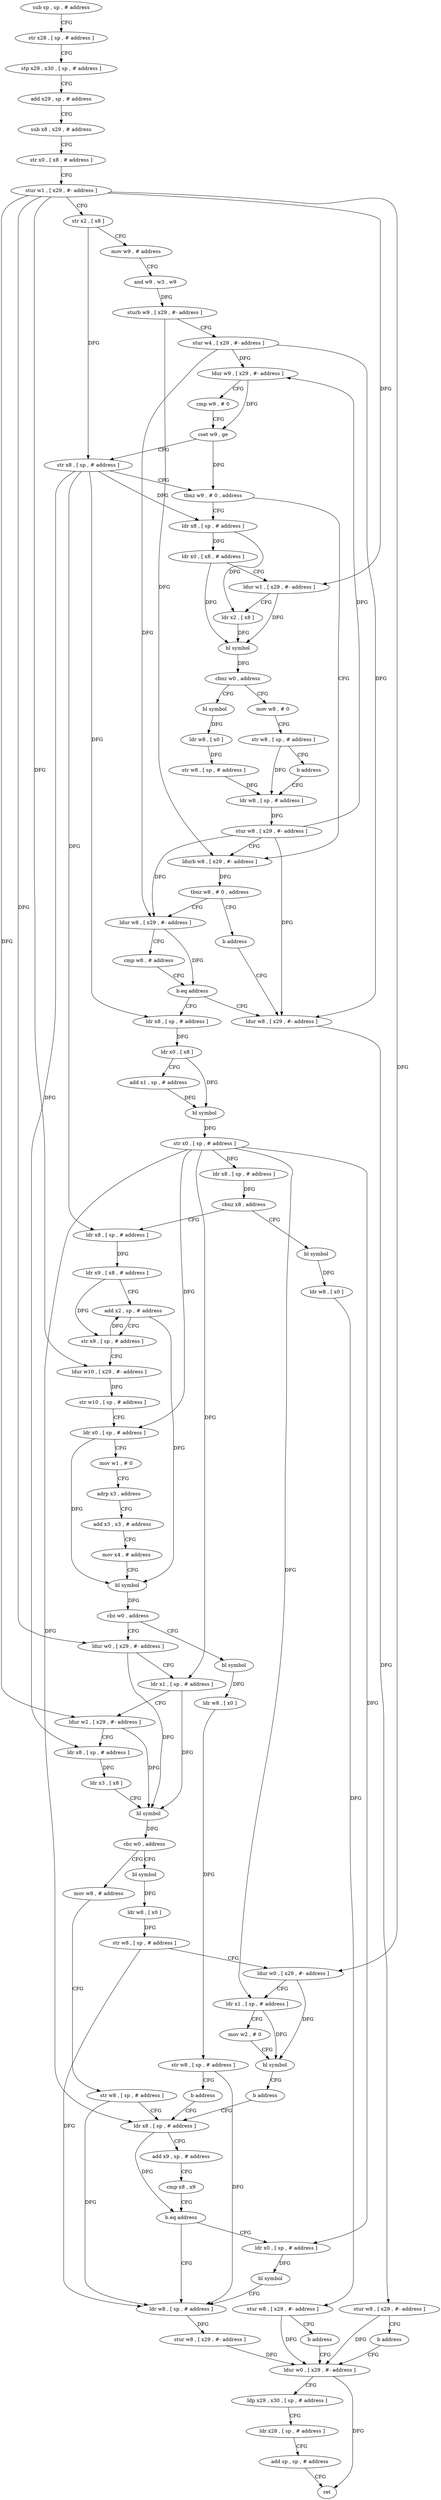 digraph "func" {
"4245232" [label = "sub sp , sp , # address" ]
"4245236" [label = "str x28 , [ sp , # address ]" ]
"4245240" [label = "stp x29 , x30 , [ sp , # address ]" ]
"4245244" [label = "add x29 , sp , # address" ]
"4245248" [label = "sub x8 , x29 , # address" ]
"4245252" [label = "str x0 , [ x8 , # address ]" ]
"4245256" [label = "stur w1 , [ x29 , #- address ]" ]
"4245260" [label = "str x2 , [ x8 ]" ]
"4245264" [label = "mov w9 , # address" ]
"4245268" [label = "and w9 , w3 , w9" ]
"4245272" [label = "sturb w9 , [ x29 , #- address ]" ]
"4245276" [label = "stur w4 , [ x29 , #- address ]" ]
"4245280" [label = "ldur w9 , [ x29 , #- address ]" ]
"4245284" [label = "cmp w9 , # 0" ]
"4245288" [label = "cset w9 , ge" ]
"4245292" [label = "str x8 , [ sp , # address ]" ]
"4245296" [label = "tbnz w9 , # 0 , address" ]
"4245356" [label = "ldurb w8 , [ x29 , #- address ]" ]
"4245300" [label = "ldr x8 , [ sp , # address ]" ]
"4245360" [label = "tbnz w8 , # 0 , address" ]
"4245368" [label = "ldur w8 , [ x29 , #- address ]" ]
"4245364" [label = "b address" ]
"4245304" [label = "ldr x0 , [ x8 , # address ]" ]
"4245308" [label = "ldur w1 , [ x29 , #- address ]" ]
"4245312" [label = "ldr x2 , [ x8 ]" ]
"4245316" [label = "bl symbol" ]
"4245320" [label = "cbnz w0 , address" ]
"4245336" [label = "bl symbol" ]
"4245324" [label = "mov w8 , # 0" ]
"4245372" [label = "cmp w8 , # address" ]
"4245376" [label = "b.eq address" ]
"4245392" [label = "ldr x8 , [ sp , # address ]" ]
"4245380" [label = "ldur w8 , [ x29 , #- address ]" ]
"4245340" [label = "ldr w8 , [ x0 ]" ]
"4245344" [label = "str w8 , [ sp , # address ]" ]
"4245348" [label = "ldr w8 , [ sp , # address ]" ]
"4245328" [label = "str w8 , [ sp , # address ]" ]
"4245332" [label = "b address" ]
"4245396" [label = "ldr x0 , [ x8 ]" ]
"4245400" [label = "add x1 , sp , # address" ]
"4245404" [label = "bl symbol" ]
"4245408" [label = "str x0 , [ sp , # address ]" ]
"4245412" [label = "ldr x8 , [ sp , # address ]" ]
"4245416" [label = "cbnz x8 , address" ]
"4245436" [label = "ldr x8 , [ sp , # address ]" ]
"4245420" [label = "bl symbol" ]
"4245384" [label = "stur w8 , [ x29 , #- address ]" ]
"4245388" [label = "b address" ]
"4245604" [label = "ldur w0 , [ x29 , #- address ]" ]
"4245352" [label = "stur w8 , [ x29 , #- address ]" ]
"4245440" [label = "ldr x9 , [ x8 , # address ]" ]
"4245444" [label = "add x2 , sp , # address" ]
"4245448" [label = "str x9 , [ sp , # address ]" ]
"4245452" [label = "ldur w10 , [ x29 , #- address ]" ]
"4245456" [label = "str w10 , [ sp , # address ]" ]
"4245460" [label = "ldr x0 , [ sp , # address ]" ]
"4245464" [label = "mov w1 , # 0" ]
"4245468" [label = "adrp x3 , address" ]
"4245472" [label = "add x3 , x3 , # address" ]
"4245476" [label = "mov x4 , # address" ]
"4245480" [label = "bl symbol" ]
"4245484" [label = "cbz w0 , address" ]
"4245504" [label = "ldur w0 , [ x29 , #- address ]" ]
"4245488" [label = "bl symbol" ]
"4245424" [label = "ldr w8 , [ x0 ]" ]
"4245428" [label = "stur w8 , [ x29 , #- address ]" ]
"4245432" [label = "b address" ]
"4245608" [label = "ldp x29 , x30 , [ sp , # address ]" ]
"4245612" [label = "ldr x28 , [ sp , # address ]" ]
"4245616" [label = "add sp , sp , # address" ]
"4245620" [label = "ret" ]
"4245508" [label = "ldr x1 , [ sp , # address ]" ]
"4245512" [label = "ldur w2 , [ x29 , #- address ]" ]
"4245516" [label = "ldr x8 , [ sp , # address ]" ]
"4245520" [label = "ldr x3 , [ x8 ]" ]
"4245524" [label = "bl symbol" ]
"4245528" [label = "cbz w0 , address" ]
"4245564" [label = "mov w8 , # address" ]
"4245532" [label = "bl symbol" ]
"4245492" [label = "ldr w8 , [ x0 ]" ]
"4245496" [label = "str w8 , [ sp , # address ]" ]
"4245500" [label = "b address" ]
"4245572" [label = "ldr x8 , [ sp , # address ]" ]
"4245568" [label = "str w8 , [ sp , # address ]" ]
"4245536" [label = "ldr w8 , [ x0 ]" ]
"4245540" [label = "str w8 , [ sp , # address ]" ]
"4245544" [label = "ldur w0 , [ x29 , #- address ]" ]
"4245548" [label = "ldr x1 , [ sp , # address ]" ]
"4245552" [label = "mov w2 , # 0" ]
"4245556" [label = "bl symbol" ]
"4245560" [label = "b address" ]
"4245576" [label = "add x9 , sp , # address" ]
"4245580" [label = "cmp x8 , x9" ]
"4245584" [label = "b.eq address" ]
"4245596" [label = "ldr w8 , [ sp , # address ]" ]
"4245588" [label = "ldr x0 , [ sp , # address ]" ]
"4245600" [label = "stur w8 , [ x29 , #- address ]" ]
"4245592" [label = "bl symbol" ]
"4245232" -> "4245236" [ label = "CFG" ]
"4245236" -> "4245240" [ label = "CFG" ]
"4245240" -> "4245244" [ label = "CFG" ]
"4245244" -> "4245248" [ label = "CFG" ]
"4245248" -> "4245252" [ label = "CFG" ]
"4245252" -> "4245256" [ label = "CFG" ]
"4245256" -> "4245260" [ label = "CFG" ]
"4245256" -> "4245308" [ label = "DFG" ]
"4245256" -> "4245452" [ label = "DFG" ]
"4245256" -> "4245504" [ label = "DFG" ]
"4245256" -> "4245512" [ label = "DFG" ]
"4245256" -> "4245544" [ label = "DFG" ]
"4245260" -> "4245264" [ label = "CFG" ]
"4245260" -> "4245292" [ label = "DFG" ]
"4245264" -> "4245268" [ label = "CFG" ]
"4245268" -> "4245272" [ label = "DFG" ]
"4245272" -> "4245276" [ label = "CFG" ]
"4245272" -> "4245356" [ label = "DFG" ]
"4245276" -> "4245280" [ label = "DFG" ]
"4245276" -> "4245368" [ label = "DFG" ]
"4245276" -> "4245380" [ label = "DFG" ]
"4245280" -> "4245284" [ label = "CFG" ]
"4245280" -> "4245288" [ label = "DFG" ]
"4245284" -> "4245288" [ label = "CFG" ]
"4245288" -> "4245292" [ label = "CFG" ]
"4245288" -> "4245296" [ label = "DFG" ]
"4245292" -> "4245296" [ label = "CFG" ]
"4245292" -> "4245300" [ label = "DFG" ]
"4245292" -> "4245392" [ label = "DFG" ]
"4245292" -> "4245436" [ label = "DFG" ]
"4245292" -> "4245516" [ label = "DFG" ]
"4245296" -> "4245356" [ label = "CFG" ]
"4245296" -> "4245300" [ label = "CFG" ]
"4245356" -> "4245360" [ label = "DFG" ]
"4245300" -> "4245304" [ label = "DFG" ]
"4245300" -> "4245312" [ label = "DFG" ]
"4245360" -> "4245368" [ label = "CFG" ]
"4245360" -> "4245364" [ label = "CFG" ]
"4245368" -> "4245372" [ label = "CFG" ]
"4245368" -> "4245376" [ label = "DFG" ]
"4245364" -> "4245380" [ label = "CFG" ]
"4245304" -> "4245308" [ label = "CFG" ]
"4245304" -> "4245316" [ label = "DFG" ]
"4245308" -> "4245312" [ label = "CFG" ]
"4245308" -> "4245316" [ label = "DFG" ]
"4245312" -> "4245316" [ label = "DFG" ]
"4245316" -> "4245320" [ label = "DFG" ]
"4245320" -> "4245336" [ label = "CFG" ]
"4245320" -> "4245324" [ label = "CFG" ]
"4245336" -> "4245340" [ label = "DFG" ]
"4245324" -> "4245328" [ label = "CFG" ]
"4245372" -> "4245376" [ label = "CFG" ]
"4245376" -> "4245392" [ label = "CFG" ]
"4245376" -> "4245380" [ label = "CFG" ]
"4245392" -> "4245396" [ label = "DFG" ]
"4245380" -> "4245384" [ label = "DFG" ]
"4245340" -> "4245344" [ label = "DFG" ]
"4245344" -> "4245348" [ label = "DFG" ]
"4245348" -> "4245352" [ label = "DFG" ]
"4245328" -> "4245332" [ label = "CFG" ]
"4245328" -> "4245348" [ label = "DFG" ]
"4245332" -> "4245348" [ label = "CFG" ]
"4245396" -> "4245400" [ label = "CFG" ]
"4245396" -> "4245404" [ label = "DFG" ]
"4245400" -> "4245404" [ label = "DFG" ]
"4245404" -> "4245408" [ label = "DFG" ]
"4245408" -> "4245412" [ label = "DFG" ]
"4245408" -> "4245460" [ label = "DFG" ]
"4245408" -> "4245508" [ label = "DFG" ]
"4245408" -> "4245548" [ label = "DFG" ]
"4245408" -> "4245572" [ label = "DFG" ]
"4245408" -> "4245588" [ label = "DFG" ]
"4245412" -> "4245416" [ label = "DFG" ]
"4245416" -> "4245436" [ label = "CFG" ]
"4245416" -> "4245420" [ label = "CFG" ]
"4245436" -> "4245440" [ label = "DFG" ]
"4245420" -> "4245424" [ label = "DFG" ]
"4245384" -> "4245388" [ label = "CFG" ]
"4245384" -> "4245604" [ label = "DFG" ]
"4245388" -> "4245604" [ label = "CFG" ]
"4245604" -> "4245608" [ label = "CFG" ]
"4245604" -> "4245620" [ label = "DFG" ]
"4245352" -> "4245356" [ label = "CFG" ]
"4245352" -> "4245280" [ label = "DFG" ]
"4245352" -> "4245368" [ label = "DFG" ]
"4245352" -> "4245380" [ label = "DFG" ]
"4245440" -> "4245444" [ label = "CFG" ]
"4245440" -> "4245448" [ label = "DFG" ]
"4245444" -> "4245448" [ label = "CFG" ]
"4245444" -> "4245480" [ label = "DFG" ]
"4245448" -> "4245452" [ label = "CFG" ]
"4245448" -> "4245444" [ label = "DFG" ]
"4245452" -> "4245456" [ label = "DFG" ]
"4245456" -> "4245460" [ label = "CFG" ]
"4245460" -> "4245464" [ label = "CFG" ]
"4245460" -> "4245480" [ label = "DFG" ]
"4245464" -> "4245468" [ label = "CFG" ]
"4245468" -> "4245472" [ label = "CFG" ]
"4245472" -> "4245476" [ label = "CFG" ]
"4245476" -> "4245480" [ label = "CFG" ]
"4245480" -> "4245484" [ label = "DFG" ]
"4245484" -> "4245504" [ label = "CFG" ]
"4245484" -> "4245488" [ label = "CFG" ]
"4245504" -> "4245508" [ label = "CFG" ]
"4245504" -> "4245524" [ label = "DFG" ]
"4245488" -> "4245492" [ label = "DFG" ]
"4245424" -> "4245428" [ label = "DFG" ]
"4245428" -> "4245432" [ label = "CFG" ]
"4245428" -> "4245604" [ label = "DFG" ]
"4245432" -> "4245604" [ label = "CFG" ]
"4245608" -> "4245612" [ label = "CFG" ]
"4245612" -> "4245616" [ label = "CFG" ]
"4245616" -> "4245620" [ label = "CFG" ]
"4245508" -> "4245512" [ label = "CFG" ]
"4245508" -> "4245524" [ label = "DFG" ]
"4245512" -> "4245516" [ label = "CFG" ]
"4245512" -> "4245524" [ label = "DFG" ]
"4245516" -> "4245520" [ label = "DFG" ]
"4245520" -> "4245524" [ label = "CFG" ]
"4245524" -> "4245528" [ label = "DFG" ]
"4245528" -> "4245564" [ label = "CFG" ]
"4245528" -> "4245532" [ label = "CFG" ]
"4245564" -> "4245568" [ label = "CFG" ]
"4245532" -> "4245536" [ label = "DFG" ]
"4245492" -> "4245496" [ label = "DFG" ]
"4245496" -> "4245500" [ label = "CFG" ]
"4245496" -> "4245596" [ label = "DFG" ]
"4245500" -> "4245572" [ label = "CFG" ]
"4245572" -> "4245576" [ label = "CFG" ]
"4245572" -> "4245584" [ label = "DFG" ]
"4245568" -> "4245572" [ label = "CFG" ]
"4245568" -> "4245596" [ label = "DFG" ]
"4245536" -> "4245540" [ label = "DFG" ]
"4245540" -> "4245544" [ label = "CFG" ]
"4245540" -> "4245596" [ label = "DFG" ]
"4245544" -> "4245548" [ label = "CFG" ]
"4245544" -> "4245556" [ label = "DFG" ]
"4245548" -> "4245552" [ label = "CFG" ]
"4245548" -> "4245556" [ label = "DFG" ]
"4245552" -> "4245556" [ label = "CFG" ]
"4245556" -> "4245560" [ label = "CFG" ]
"4245560" -> "4245572" [ label = "CFG" ]
"4245576" -> "4245580" [ label = "CFG" ]
"4245580" -> "4245584" [ label = "CFG" ]
"4245584" -> "4245596" [ label = "CFG" ]
"4245584" -> "4245588" [ label = "CFG" ]
"4245596" -> "4245600" [ label = "DFG" ]
"4245588" -> "4245592" [ label = "DFG" ]
"4245600" -> "4245604" [ label = "DFG" ]
"4245592" -> "4245596" [ label = "CFG" ]
}
